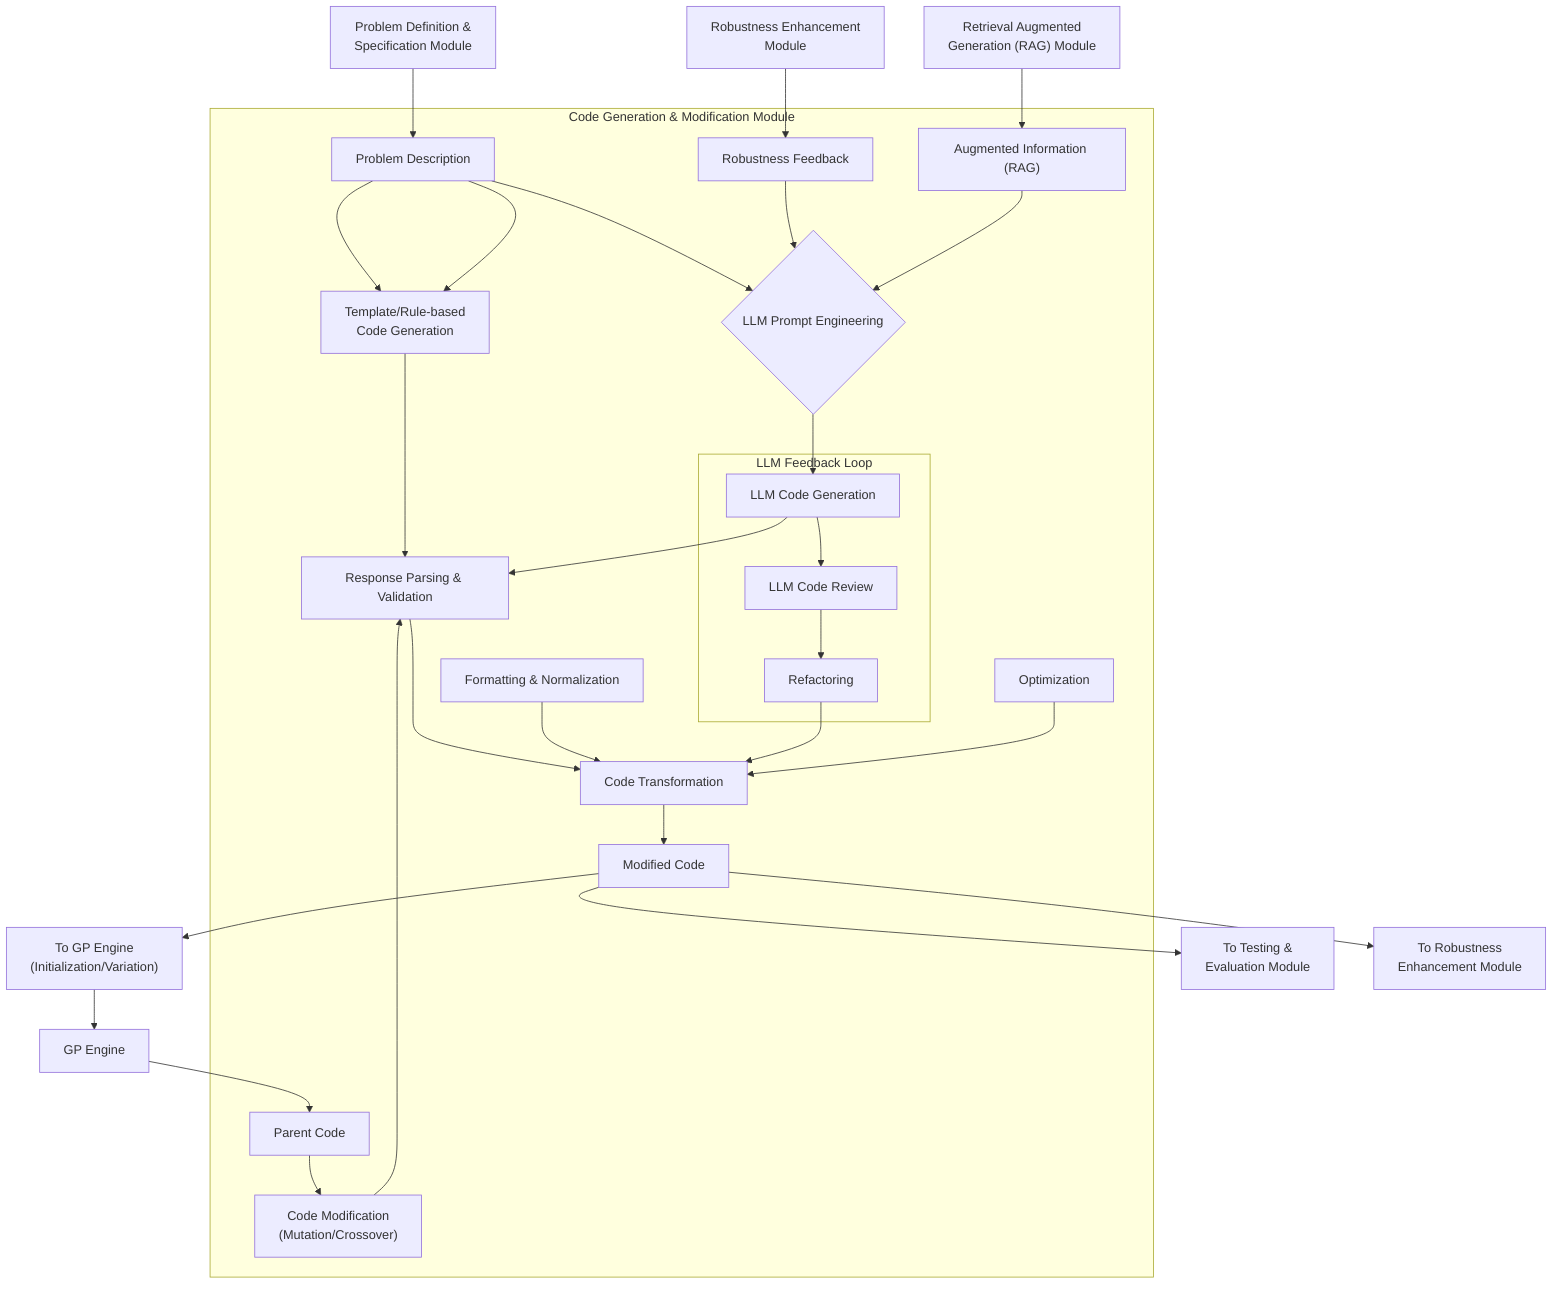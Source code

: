 graph 
    subgraph "Code Generation & Modification Module"
        A[Problem Description] --> B{LLM Prompt Engineering}
        R[Robustness Feedback] --> B
        P[Parent Code] --> I["Code Modification <br> (Mutation/Crossover)"]
        W["Augmented Information (RAG)"] --> B
        B --> C[LLM Code Generation]
        A --> T[Template/Rule-based<br>Code Generation]
        C --> D[Response Parsing & Validation]
        I --> D
        T --> D
        D --> E[Code Transformation]
        F[Formatting & Normalization] --> E
        G[Refactoring] --> E
        O[Optimization] --> E
        E --> H[Modified Code]
        subgraph "LLM Feedback Loop"
            C --> J[LLM Code Review]
            J --> G
        end
    end
    A --> T
    H --> K["To GP Engine<br>(Initialization/Variation)"]
    H --> L[To Testing &<br>Evaluation Module]
    H --> M[To Robustness<br>Enhancement Module]
    U["Problem Definition &<br>Specification Module"] --> A
    X["Robustness Enhancement<br>Module"] --> R
    GP["GP Engine"] --> P
    Y["Retrieval Augmented<br>Generation (RAG) Module"] --> W
    K --> GP
